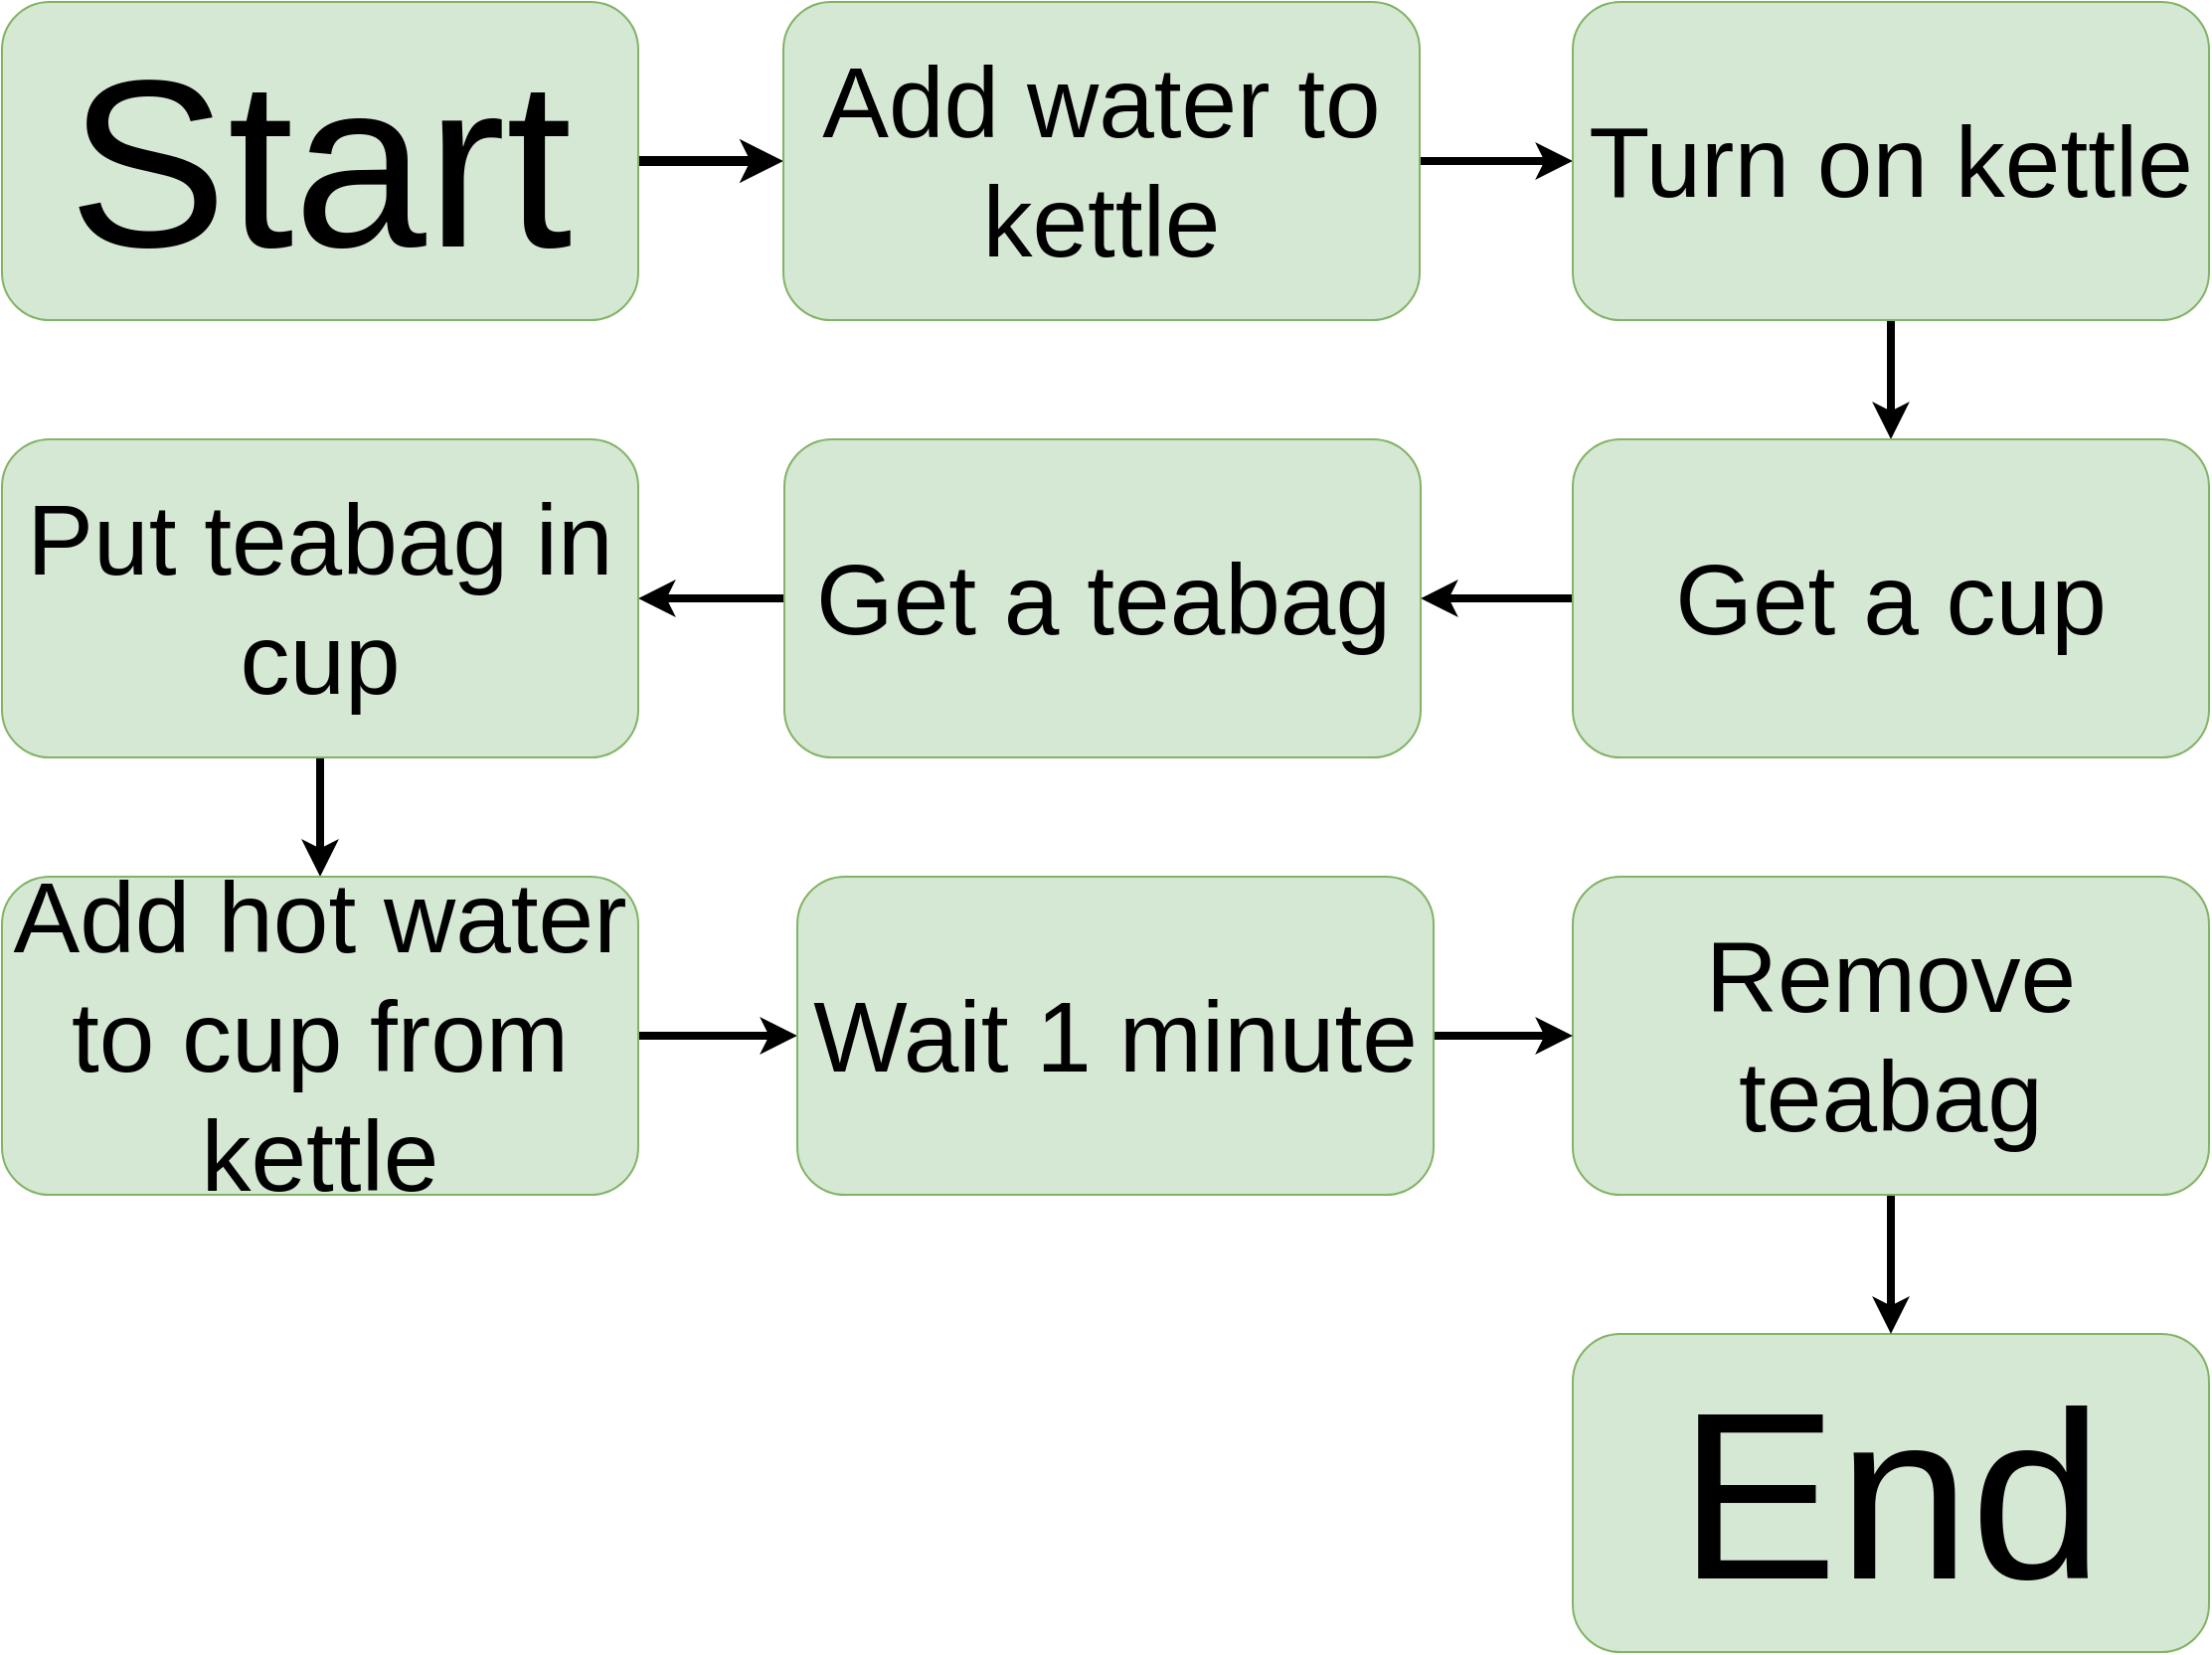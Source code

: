 <mxfile>
    <diagram id="fCimx1GJq0HXRdE6dDuQ" name="Page-1">
        <mxGraphModel dx="1106" dy="2891" grid="1" gridSize="10" guides="1" tooltips="1" connect="1" arrows="1" fold="1" page="1" pageScale="1" pageWidth="827" pageHeight="1169" math="0" shadow="0">
            <root>
                <mxCell id="0"/>
                <mxCell id="1" parent="0"/>
                <mxCell id="17" value="" style="edgeStyle=none;html=1;strokeWidth=5;" edge="1" parent="1" source="2" target="8">
                    <mxGeometry relative="1" as="geometry"/>
                </mxCell>
                <mxCell id="2" value="&lt;font style=&quot;font-size: 120px&quot;&gt;Start&lt;/font&gt;" style="rounded=1;whiteSpace=wrap;html=1;fillColor=#d5e8d4;strokeColor=#82b366;" parent="1" vertex="1">
                    <mxGeometry x="20" y="20" width="320" height="160" as="geometry"/>
                </mxCell>
                <mxCell id="6" value="" style="edgeStyle=none;html=1;fontSize=120;strokeWidth=7;" parent="1" source="3" edge="1">
                    <mxGeometry relative="1" as="geometry">
                        <mxPoint x="180" y="500" as="targetPoint"/>
                    </mxGeometry>
                </mxCell>
                <mxCell id="7" value="&lt;span style=&quot;font-size: 120px&quot;&gt;End&lt;/span&gt;" style="rounded=1;whiteSpace=wrap;html=1;fillColor=#d5e8d4;strokeColor=#82b366;" parent="1" vertex="1">
                    <mxGeometry x="810" y="690" width="320" height="160" as="geometry"/>
                </mxCell>
                <mxCell id="19" value="" style="edgeStyle=none;html=1;strokeWidth=4;" edge="1" parent="1" source="8" target="9">
                    <mxGeometry relative="1" as="geometry"/>
                </mxCell>
                <mxCell id="8" value="&lt;font style=&quot;font-size: 50px&quot;&gt;Add water to kettle&lt;/font&gt;" style="rounded=1;whiteSpace=wrap;html=1;fillColor=#d5e8d4;strokeColor=#82b366;" vertex="1" parent="1">
                    <mxGeometry x="413" y="20" width="320" height="160" as="geometry"/>
                </mxCell>
                <mxCell id="20" value="" style="edgeStyle=none;html=1;strokeWidth=4;" edge="1" parent="1" source="9" target="10">
                    <mxGeometry relative="1" as="geometry"/>
                </mxCell>
                <mxCell id="9" value="&lt;font style=&quot;font-size: 50px&quot;&gt;Turn on kettle&lt;/font&gt;" style="rounded=1;whiteSpace=wrap;html=1;fillColor=#d5e8d4;strokeColor=#82b366;" vertex="1" parent="1">
                    <mxGeometry x="810" y="20" width="320" height="160" as="geometry"/>
                </mxCell>
                <mxCell id="21" value="" style="edgeStyle=none;html=1;strokeWidth=4;" edge="1" parent="1" source="10" target="11">
                    <mxGeometry relative="1" as="geometry"/>
                </mxCell>
                <mxCell id="10" value="&lt;font style=&quot;font-size: 50px&quot;&gt;Get a cup&lt;/font&gt;" style="rounded=1;whiteSpace=wrap;html=1;fillColor=#d5e8d4;strokeColor=#82b366;" vertex="1" parent="1">
                    <mxGeometry x="810" y="240" width="320" height="160" as="geometry"/>
                </mxCell>
                <mxCell id="22" value="" style="edgeStyle=none;html=1;strokeWidth=4;" edge="1" parent="1" source="11" target="12">
                    <mxGeometry relative="1" as="geometry"/>
                </mxCell>
                <mxCell id="11" value="&lt;font style=&quot;font-size: 50px&quot;&gt;Get a teabag&lt;/font&gt;" style="rounded=1;whiteSpace=wrap;html=1;fillColor=#d5e8d4;strokeColor=#82b366;" vertex="1" parent="1">
                    <mxGeometry x="413.5" y="240" width="320" height="160" as="geometry"/>
                </mxCell>
                <mxCell id="29" value="" style="edgeStyle=none;html=1;strokeWidth=4;" edge="1" parent="1" source="12" target="13">
                    <mxGeometry relative="1" as="geometry"/>
                </mxCell>
                <mxCell id="12" value="&lt;font style=&quot;font-size: 50px&quot;&gt;Put teabag in cup&lt;br&gt;&lt;/font&gt;" style="rounded=1;whiteSpace=wrap;html=1;fillColor=#d5e8d4;strokeColor=#82b366;" vertex="1" parent="1">
                    <mxGeometry x="20" y="240" width="320" height="160" as="geometry"/>
                </mxCell>
                <mxCell id="23" value="" style="edgeStyle=none;html=1;strokeWidth=4;" edge="1" parent="1" source="13" target="15">
                    <mxGeometry relative="1" as="geometry"/>
                </mxCell>
                <mxCell id="13" value="&lt;font style=&quot;font-size: 50px&quot;&gt;Add hot water to cup from kettle&lt;/font&gt;" style="rounded=1;whiteSpace=wrap;html=1;fillColor=#d5e8d4;strokeColor=#82b366;" vertex="1" parent="1">
                    <mxGeometry x="20" y="460" width="320" height="160" as="geometry"/>
                </mxCell>
                <mxCell id="25" value="" style="edgeStyle=none;html=1;strokeWidth=4;" edge="1" parent="1" source="14" target="7">
                    <mxGeometry relative="1" as="geometry"/>
                </mxCell>
                <mxCell id="14" value="&lt;font style=&quot;font-size: 50px&quot;&gt;Remove teabag&lt;/font&gt;" style="rounded=1;whiteSpace=wrap;html=1;fillColor=#d5e8d4;strokeColor=#82b366;" vertex="1" parent="1">
                    <mxGeometry x="810" y="460" width="320" height="160" as="geometry"/>
                </mxCell>
                <mxCell id="24" value="" style="edgeStyle=none;html=1;strokeWidth=4;" edge="1" parent="1" source="15" target="14">
                    <mxGeometry relative="1" as="geometry"/>
                </mxCell>
                <mxCell id="15" value="&lt;font style=&quot;font-size: 50px&quot;&gt;Wait 1 minute&lt;/font&gt;" style="rounded=1;whiteSpace=wrap;html=1;fillColor=#d5e8d4;strokeColor=#82b366;" vertex="1" parent="1">
                    <mxGeometry x="420" y="460" width="320" height="160" as="geometry"/>
                </mxCell>
            </root>
        </mxGraphModel>
    </diagram>
</mxfile>